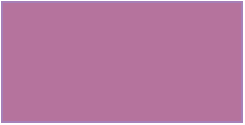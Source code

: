 <mxfile type="github" version="10.8.2"><diagram id="3T4b5fuFJiWuxRvUwbkh" name="Page-1"><mxGraphModel grid="1" shadow="0" math="0" pageHeight="1169" pageWidth="827" pageScale="1" fold="1" arrows="1" connect="1" tooltips="1" guides="1" gridSize="10" dy="504" dx="638" page="1"><root><mxCell id="0" /><mxCell id="1" parent="0" /><mxCell id="5ByWwXV19i6tD5s3DPaD-1" value="" parent="1" vertex="1" style="rounded=0;whiteSpace=wrap;html=1;strokeColor=#A680B8;fillColor=#B5739D;"><mxGeometry as="geometry" height="60" width="120" y="20" x="20" /></mxCell></root></mxGraphModel></diagram></mxfile>
